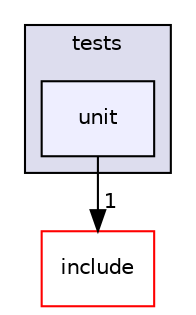 digraph "C:/Users/disoz/Documents/GitHub/ERT2020GS/Telecom/RFmodem/lib/serial/tests/unit" {
  compound=true
  node [ fontsize="10", fontname="Helvetica"];
  edge [ labelfontsize="10", labelfontname="Helvetica"];
  subgraph clusterdir_890eaefddd465149ce3103a39ed3827a {
    graph [ bgcolor="#ddddee", pencolor="black", label="tests" fontname="Helvetica", fontsize="10", URL="dir_890eaefddd465149ce3103a39ed3827a.html"]
  dir_95bb54f41bf4377c3c10c682a52fc0a9 [shape=box, label="unit", style="filled", fillcolor="#eeeeff", pencolor="black", URL="dir_95bb54f41bf4377c3c10c682a52fc0a9.html"];
  }
  dir_9260bf821c62849d35ade27504a9c8e7 [shape=box label="include" fillcolor="white" style="filled" color="red" URL="dir_9260bf821c62849d35ade27504a9c8e7.html"];
  dir_95bb54f41bf4377c3c10c682a52fc0a9->dir_9260bf821c62849d35ade27504a9c8e7 [headlabel="1", labeldistance=1.5 headhref="dir_000029_000021.html"];
}
